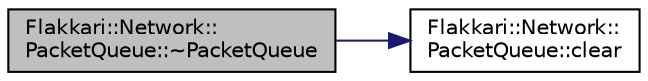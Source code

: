 digraph "Flakkari::Network::PacketQueue::~PacketQueue"
{
 // LATEX_PDF_SIZE
  edge [fontname="Helvetica",fontsize="10",labelfontname="Helvetica",labelfontsize="10"];
  node [fontname="Helvetica",fontsize="10",shape=record];
  rankdir="LR";
  Node1 [label="Flakkari::Network::\lPacketQueue::~PacketQueue",height=0.2,width=0.4,color="black", fillcolor="grey75", style="filled", fontcolor="black",tooltip=" "];
  Node1 -> Node2 [color="midnightblue",fontsize="10",style="solid",fontname="Helvetica"];
  Node2 [label="Flakkari::Network::\lPacketQueue::clear",height=0.2,width=0.4,color="black", fillcolor="white", style="filled",URL="$d2/df5/classFlakkari_1_1Network_1_1PacketQueue.html#a5e978514a60b50e1a46398e86382ca6c",tooltip=" "];
}
